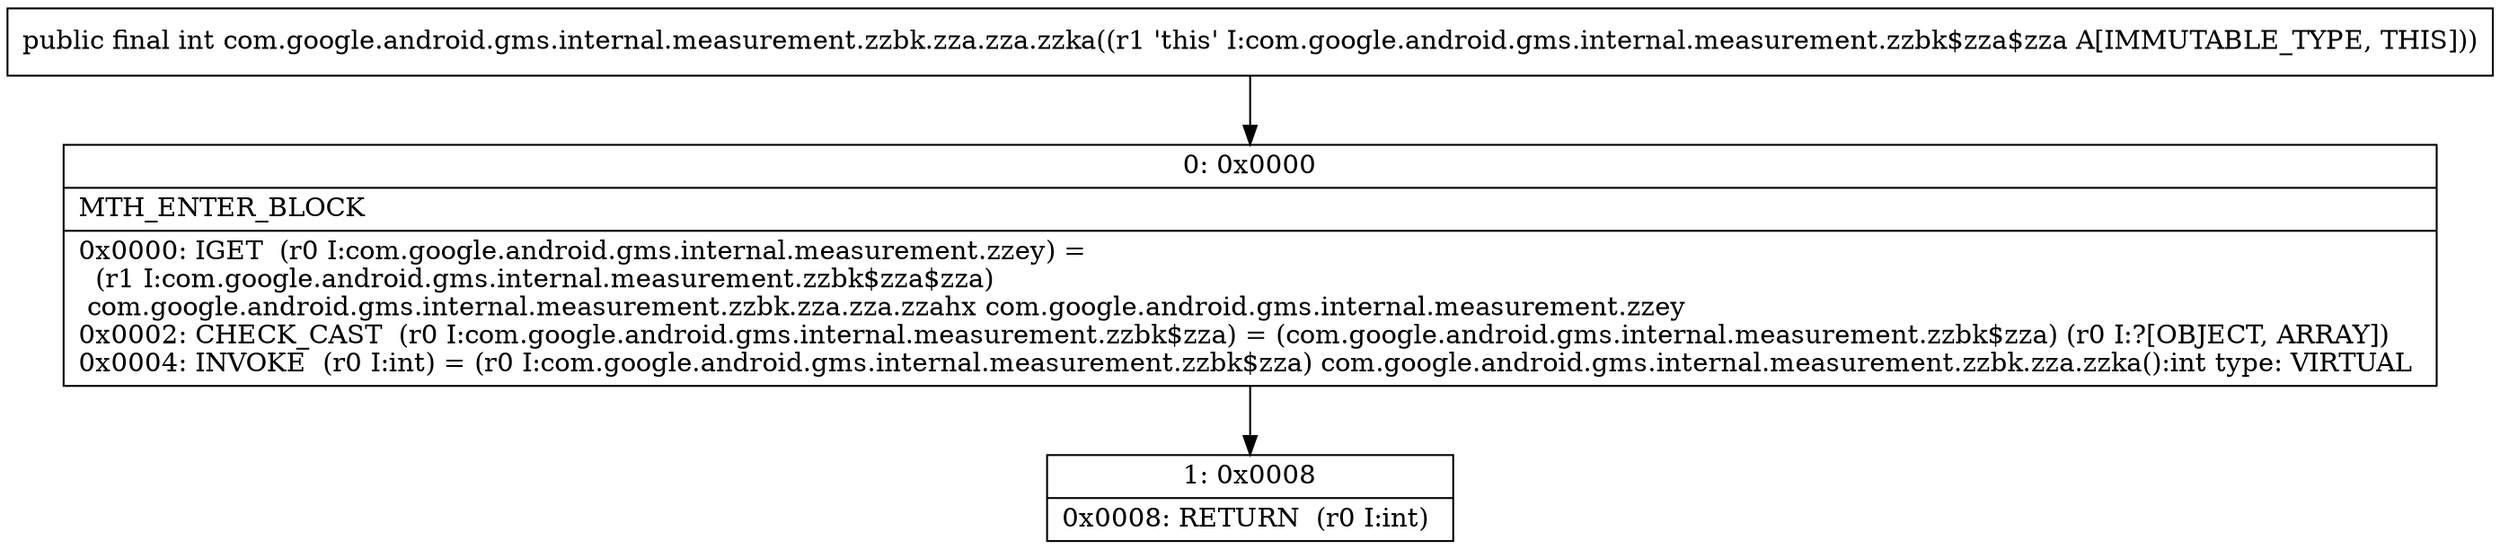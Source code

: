 digraph "CFG forcom.google.android.gms.internal.measurement.zzbk.zza.zza.zzka()I" {
Node_0 [shape=record,label="{0\:\ 0x0000|MTH_ENTER_BLOCK\l|0x0000: IGET  (r0 I:com.google.android.gms.internal.measurement.zzey) = \l  (r1 I:com.google.android.gms.internal.measurement.zzbk$zza$zza)\l com.google.android.gms.internal.measurement.zzbk.zza.zza.zzahx com.google.android.gms.internal.measurement.zzey \l0x0002: CHECK_CAST  (r0 I:com.google.android.gms.internal.measurement.zzbk$zza) = (com.google.android.gms.internal.measurement.zzbk$zza) (r0 I:?[OBJECT, ARRAY]) \l0x0004: INVOKE  (r0 I:int) = (r0 I:com.google.android.gms.internal.measurement.zzbk$zza) com.google.android.gms.internal.measurement.zzbk.zza.zzka():int type: VIRTUAL \l}"];
Node_1 [shape=record,label="{1\:\ 0x0008|0x0008: RETURN  (r0 I:int) \l}"];
MethodNode[shape=record,label="{public final int com.google.android.gms.internal.measurement.zzbk.zza.zza.zzka((r1 'this' I:com.google.android.gms.internal.measurement.zzbk$zza$zza A[IMMUTABLE_TYPE, THIS])) }"];
MethodNode -> Node_0;
Node_0 -> Node_1;
}

